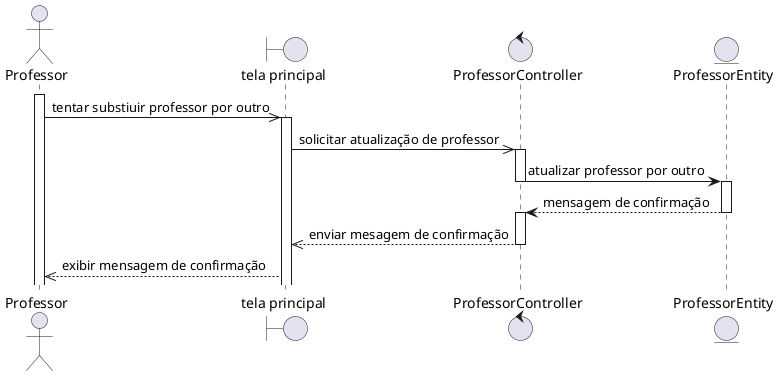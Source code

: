 @startuml
actor Professor
boundary "tela principal" as home
control ProfessorController
entity ProfessorEntity


activate Professor
Professor ->> home: tentar substiuir professor por outro
activate home
home ->> ProfessorController: solicitar atualização de professor
activate ProfessorController
ProfessorController -> ProfessorEntity: atualizar professor por outro
deactivate ProfessorController
activate ProfessorEntity
ProfessorEntity --> ProfessorController: mensagem de confirmação
deactivate ProfessorEntity
activate ProfessorController
ProfessorController -->> home: enviar mesagem de confirmação
deactivate ProfessorController
home -->> Professor: exibir mensagem de confirmação 

@enduml